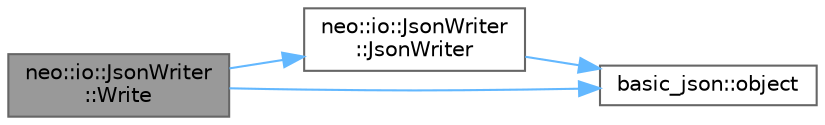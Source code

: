 digraph "neo::io::JsonWriter::Write"
{
 // LATEX_PDF_SIZE
  bgcolor="transparent";
  edge [fontname=Helvetica,fontsize=10,labelfontname=Helvetica,labelfontsize=10];
  node [fontname=Helvetica,fontsize=10,shape=box,height=0.2,width=0.4];
  rankdir="LR";
  Node1 [id="Node000001",label="neo::io::JsonWriter\l::Write",height=0.2,width=0.4,color="gray40", fillcolor="grey60", style="filled", fontcolor="black",tooltip="Writes a serializable object to the JSON."];
  Node1 -> Node2 [id="edge1_Node000001_Node000002",color="steelblue1",style="solid",tooltip=" "];
  Node2 [id="Node000002",label="neo::io::JsonWriter\l::JsonWriter",height=0.2,width=0.4,color="grey40", fillcolor="white", style="filled",URL="$classneo_1_1io_1_1_json_writer.html#a44f3d134b37b1d41662ef15d1fe8f1a8",tooltip="Constructs a JsonWriter that writes to a new JSON object."];
  Node2 -> Node3 [id="edge2_Node000002_Node000003",color="steelblue1",style="solid",tooltip=" "];
  Node3 [id="Node000003",label="basic_json::object",height=0.2,width=0.4,color="grey40", fillcolor="white", style="filled",URL="$classbasic__json.html#a50a0e8dacc0f4aa12162da666595e6fd",tooltip="explicitly create an object from an initializer list"];
  Node1 -> Node3 [id="edge3_Node000001_Node000003",color="steelblue1",style="solid",tooltip=" "];
}
